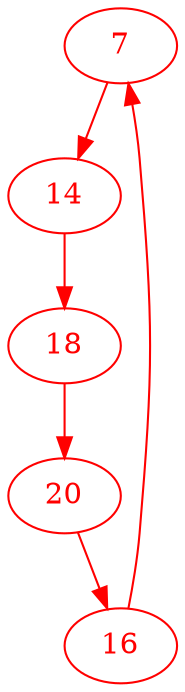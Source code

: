 digraph g{
node [color = red, fontcolor=red]; 7 14 16 18 20 ;
7 -> 14 [color=red] ;
14 -> 18 [color=red] ;
16 -> 7 [color=red] ;
18 -> 20 [color=red] ;
20 -> 16 [color=red] ;
}